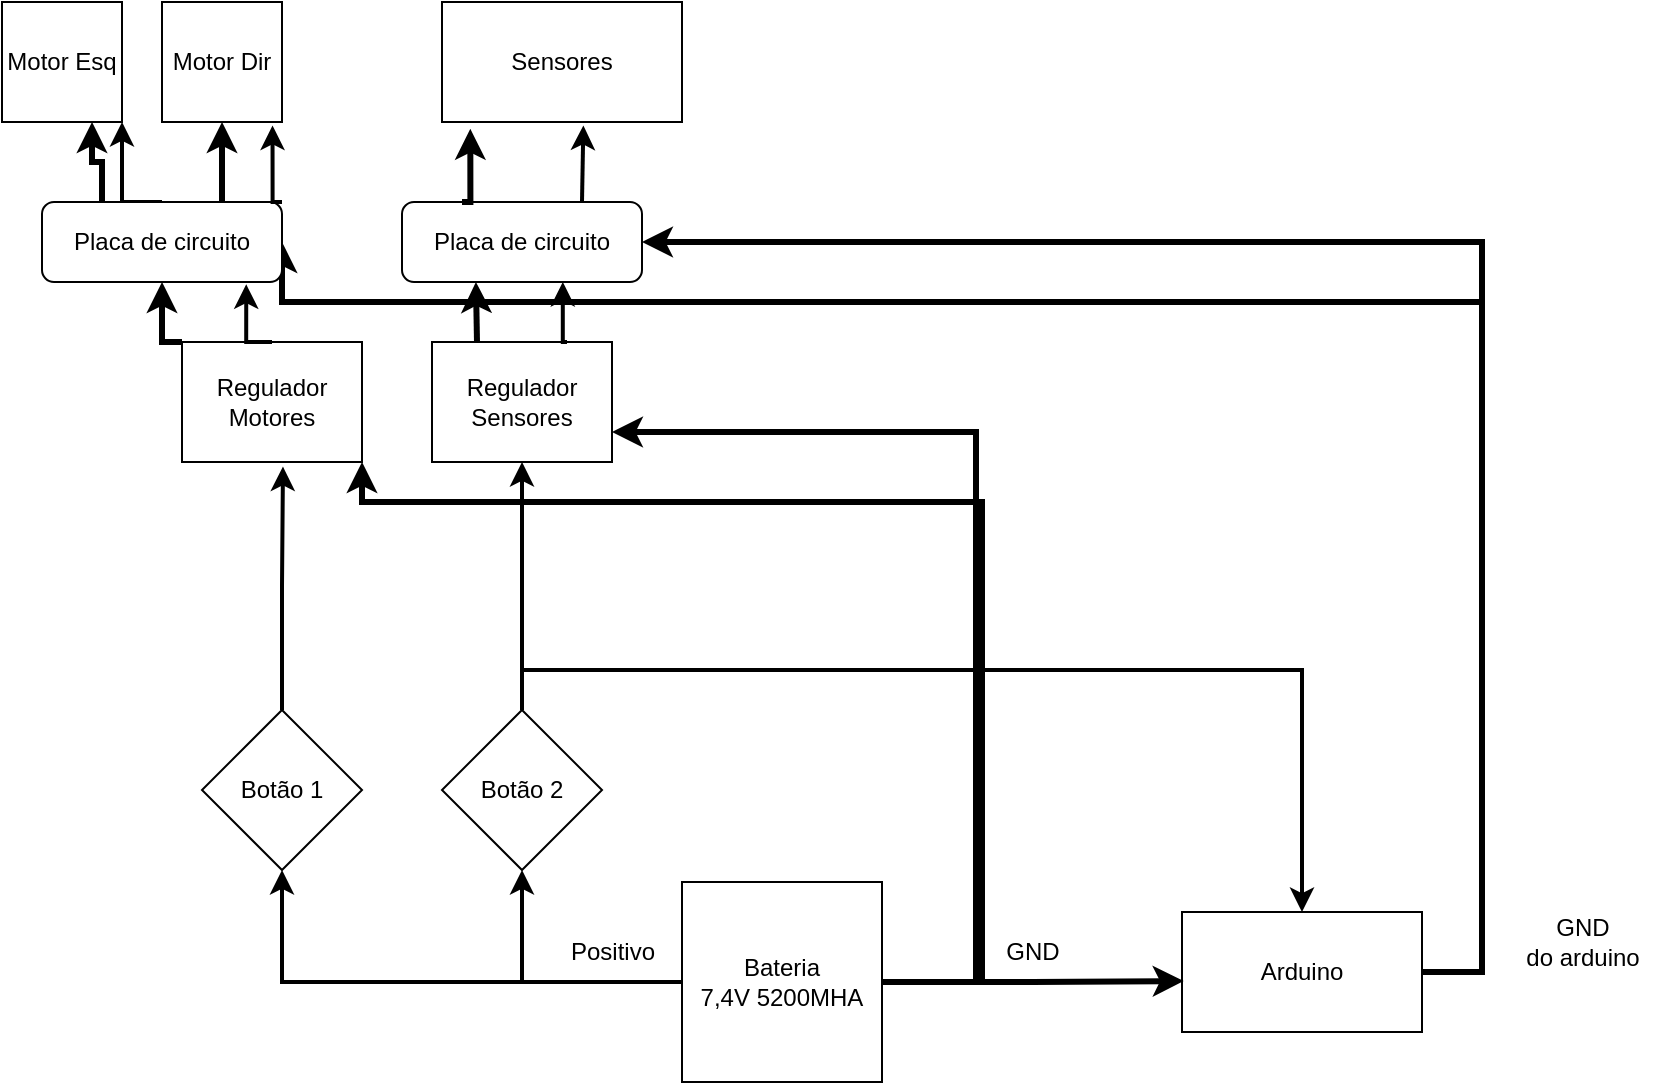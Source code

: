 <mxfile version="26.2.14">
  <diagram name="Página-1" id="YSM_MQxDm-3GhHewfr3g">
    <mxGraphModel dx="1188" dy="648" grid="1" gridSize="10" guides="1" tooltips="1" connect="1" arrows="1" fold="1" page="1" pageScale="1" pageWidth="1169" pageHeight="827" math="0" shadow="0">
      <root>
        <mxCell id="0" />
        <mxCell id="1" parent="0" />
        <mxCell id="hYEr7N7TC_JaiTXXHjEO-11" style="edgeStyle=orthogonalEdgeStyle;rounded=0;orthogonalLoop=1;jettySize=auto;html=1;exitX=0;exitY=0.5;exitDx=0;exitDy=0;entryX=0.5;entryY=1;entryDx=0;entryDy=0;strokeWidth=2;strokeColor=light-dark(#000000,#FF0000);" edge="1" parent="1" source="hYEr7N7TC_JaiTXXHjEO-1" target="hYEr7N7TC_JaiTXXHjEO-6">
          <mxGeometry relative="1" as="geometry" />
        </mxCell>
        <mxCell id="hYEr7N7TC_JaiTXXHjEO-12" style="edgeStyle=orthogonalEdgeStyle;rounded=0;orthogonalLoop=1;jettySize=auto;html=1;entryX=0.5;entryY=1;entryDx=0;entryDy=0;strokeWidth=2;strokeColor=light-dark(#000000,#FF0000);" edge="1" parent="1" source="hYEr7N7TC_JaiTXXHjEO-1" target="hYEr7N7TC_JaiTXXHjEO-5">
          <mxGeometry relative="1" as="geometry" />
        </mxCell>
        <mxCell id="hYEr7N7TC_JaiTXXHjEO-18" style="edgeStyle=orthogonalEdgeStyle;rounded=0;orthogonalLoop=1;jettySize=auto;html=1;entryX=1;entryY=0.75;entryDx=0;entryDy=0;strokeWidth=3;" edge="1" parent="1" target="hYEr7N7TC_JaiTXXHjEO-3">
          <mxGeometry relative="1" as="geometry">
            <mxPoint x="502" y="235" as="targetPoint" />
            <mxPoint x="637" y="510" as="sourcePoint" />
            <Array as="points">
              <mxPoint x="667" y="510" />
              <mxPoint x="667" y="235" />
            </Array>
          </mxGeometry>
        </mxCell>
        <mxCell id="hYEr7N7TC_JaiTXXHjEO-19" style="edgeStyle=orthogonalEdgeStyle;rounded=0;orthogonalLoop=1;jettySize=auto;html=1;entryX=1;entryY=1;entryDx=0;entryDy=0;strokeWidth=3;" edge="1" parent="1" target="hYEr7N7TC_JaiTXXHjEO-2">
          <mxGeometry relative="1" as="geometry">
            <mxPoint x="640" y="260" as="targetPoint" />
            <mxPoint x="620" y="510" as="sourcePoint" />
            <Array as="points">
              <mxPoint x="670" y="510" />
              <mxPoint x="670" y="270" />
              <mxPoint x="360" y="270" />
            </Array>
          </mxGeometry>
        </mxCell>
        <mxCell id="hYEr7N7TC_JaiTXXHjEO-1" value="Bateria&lt;div&gt;7,4V 5200MHA&lt;/div&gt;" style="whiteSpace=wrap;html=1;aspect=fixed;" vertex="1" parent="1">
          <mxGeometry x="520" y="460" width="100" height="100" as="geometry" />
        </mxCell>
        <mxCell id="hYEr7N7TC_JaiTXXHjEO-38" style="edgeStyle=orthogonalEdgeStyle;rounded=0;orthogonalLoop=1;jettySize=auto;html=1;exitX=0;exitY=0;exitDx=0;exitDy=0;entryX=0.5;entryY=1;entryDx=0;entryDy=0;strokeWidth=3;" edge="1" parent="1" source="hYEr7N7TC_JaiTXXHjEO-2" target="hYEr7N7TC_JaiTXXHjEO-24">
          <mxGeometry relative="1" as="geometry" />
        </mxCell>
        <mxCell id="hYEr7N7TC_JaiTXXHjEO-2" value="Regulador&lt;br&gt;Motores" style="rounded=0;whiteSpace=wrap;html=1;" vertex="1" parent="1">
          <mxGeometry x="270" y="190" width="90" height="60" as="geometry" />
        </mxCell>
        <mxCell id="hYEr7N7TC_JaiTXXHjEO-3" value="Regulador&lt;br&gt;Sensores" style="rounded=0;whiteSpace=wrap;html=1;" vertex="1" parent="1">
          <mxGeometry x="395" y="190" width="90" height="60" as="geometry" />
        </mxCell>
        <mxCell id="hYEr7N7TC_JaiTXXHjEO-33" style="edgeStyle=orthogonalEdgeStyle;rounded=0;orthogonalLoop=1;jettySize=auto;html=1;entryX=1;entryY=0.5;entryDx=0;entryDy=0;strokeWidth=3;" edge="1" parent="1" source="hYEr7N7TC_JaiTXXHjEO-4" target="hYEr7N7TC_JaiTXXHjEO-32">
          <mxGeometry relative="1" as="geometry">
            <Array as="points">
              <mxPoint x="920" y="505" />
              <mxPoint x="920" y="140" />
            </Array>
          </mxGeometry>
        </mxCell>
        <mxCell id="hYEr7N7TC_JaiTXXHjEO-34" style="edgeStyle=orthogonalEdgeStyle;rounded=0;orthogonalLoop=1;jettySize=auto;html=1;entryX=1;entryY=0.5;entryDx=0;entryDy=0;strokeWidth=3;" edge="1" parent="1" source="hYEr7N7TC_JaiTXXHjEO-4" target="hYEr7N7TC_JaiTXXHjEO-24">
          <mxGeometry relative="1" as="geometry">
            <Array as="points">
              <mxPoint x="920" y="505" />
              <mxPoint x="920" y="170" />
              <mxPoint x="320" y="170" />
            </Array>
          </mxGeometry>
        </mxCell>
        <mxCell id="hYEr7N7TC_JaiTXXHjEO-4" value="Arduino" style="rounded=0;whiteSpace=wrap;html=1;" vertex="1" parent="1">
          <mxGeometry x="770" y="475" width="120" height="60" as="geometry" />
        </mxCell>
        <mxCell id="hYEr7N7TC_JaiTXXHjEO-5" value="Botão 1" style="rhombus;whiteSpace=wrap;html=1;" vertex="1" parent="1">
          <mxGeometry x="280" y="374" width="80" height="80" as="geometry" />
        </mxCell>
        <mxCell id="hYEr7N7TC_JaiTXXHjEO-14" style="edgeStyle=orthogonalEdgeStyle;rounded=0;orthogonalLoop=1;jettySize=auto;html=1;exitX=0.5;exitY=0;exitDx=0;exitDy=0;entryX=0.5;entryY=0;entryDx=0;entryDy=0;strokeWidth=2;strokeColor=light-dark(#000000,#FF0000);" edge="1" parent="1" source="hYEr7N7TC_JaiTXXHjEO-6" target="hYEr7N7TC_JaiTXXHjEO-4">
          <mxGeometry relative="1" as="geometry" />
        </mxCell>
        <mxCell id="hYEr7N7TC_JaiTXXHjEO-15" style="edgeStyle=orthogonalEdgeStyle;rounded=0;orthogonalLoop=1;jettySize=auto;html=1;exitX=0.5;exitY=0;exitDx=0;exitDy=0;entryX=0.5;entryY=1;entryDx=0;entryDy=0;strokeWidth=2;strokeColor=light-dark(#000000,#FF0000);" edge="1" parent="1" source="hYEr7N7TC_JaiTXXHjEO-6" target="hYEr7N7TC_JaiTXXHjEO-3">
          <mxGeometry relative="1" as="geometry" />
        </mxCell>
        <mxCell id="hYEr7N7TC_JaiTXXHjEO-6" value="Botão 2" style="rhombus;whiteSpace=wrap;html=1;" vertex="1" parent="1">
          <mxGeometry x="400" y="374" width="80" height="80" as="geometry" />
        </mxCell>
        <mxCell id="hYEr7N7TC_JaiTXXHjEO-8" value="GND" style="text;html=1;align=center;verticalAlign=middle;resizable=0;points=[];autosize=1;strokeColor=none;fillColor=none;" vertex="1" parent="1">
          <mxGeometry x="670" y="480" width="50" height="30" as="geometry" />
        </mxCell>
        <mxCell id="hYEr7N7TC_JaiTXXHjEO-10" style="edgeStyle=orthogonalEdgeStyle;rounded=0;orthogonalLoop=1;jettySize=auto;html=1;entryX=0.007;entryY=0.575;entryDx=0;entryDy=0;entryPerimeter=0;strokeWidth=3;" edge="1" parent="1" source="hYEr7N7TC_JaiTXXHjEO-1" target="hYEr7N7TC_JaiTXXHjEO-4">
          <mxGeometry relative="1" as="geometry" />
        </mxCell>
        <mxCell id="hYEr7N7TC_JaiTXXHjEO-13" value="Positivo" style="text;html=1;align=center;verticalAlign=middle;resizable=0;points=[];autosize=1;strokeColor=none;fillColor=none;" vertex="1" parent="1">
          <mxGeometry x="450" y="480" width="70" height="30" as="geometry" />
        </mxCell>
        <mxCell id="hYEr7N7TC_JaiTXXHjEO-17" style="edgeStyle=orthogonalEdgeStyle;rounded=0;orthogonalLoop=1;jettySize=auto;html=1;entryX=0.561;entryY=1.038;entryDx=0;entryDy=0;entryPerimeter=0;strokeWidth=2;strokeColor=light-dark(#000000,#FF0000);" edge="1" parent="1" source="hYEr7N7TC_JaiTXXHjEO-5" target="hYEr7N7TC_JaiTXXHjEO-2">
          <mxGeometry relative="1" as="geometry" />
        </mxCell>
        <mxCell id="hYEr7N7TC_JaiTXXHjEO-22" value="Motor Esq" style="whiteSpace=wrap;html=1;aspect=fixed;" vertex="1" parent="1">
          <mxGeometry x="180" y="20" width="60" height="60" as="geometry" />
        </mxCell>
        <mxCell id="hYEr7N7TC_JaiTXXHjEO-23" value="Motor Dir" style="whiteSpace=wrap;html=1;aspect=fixed;" vertex="1" parent="1">
          <mxGeometry x="260" y="20" width="60" height="60" as="geometry" />
        </mxCell>
        <mxCell id="hYEr7N7TC_JaiTXXHjEO-40" style="edgeStyle=orthogonalEdgeStyle;rounded=0;orthogonalLoop=1;jettySize=auto;html=1;exitX=0.25;exitY=0;exitDx=0;exitDy=0;entryX=0.75;entryY=1;entryDx=0;entryDy=0;strokeWidth=3;" edge="1" parent="1" source="hYEr7N7TC_JaiTXXHjEO-24" target="hYEr7N7TC_JaiTXXHjEO-22">
          <mxGeometry relative="1" as="geometry" />
        </mxCell>
        <mxCell id="hYEr7N7TC_JaiTXXHjEO-41" style="edgeStyle=orthogonalEdgeStyle;rounded=0;orthogonalLoop=1;jettySize=auto;html=1;exitX=0.5;exitY=0;exitDx=0;exitDy=0;entryX=1;entryY=1;entryDx=0;entryDy=0;strokeColor=light-dark(#000000,#FF0000);strokeWidth=2;" edge="1" parent="1" source="hYEr7N7TC_JaiTXXHjEO-24" target="hYEr7N7TC_JaiTXXHjEO-22">
          <mxGeometry relative="1" as="geometry">
            <Array as="points">
              <mxPoint x="240" y="120" />
            </Array>
          </mxGeometry>
        </mxCell>
        <mxCell id="hYEr7N7TC_JaiTXXHjEO-43" style="edgeStyle=orthogonalEdgeStyle;rounded=0;orthogonalLoop=1;jettySize=auto;html=1;exitX=0.75;exitY=0;exitDx=0;exitDy=0;entryX=0.5;entryY=1;entryDx=0;entryDy=0;strokeWidth=3;" edge="1" parent="1" source="hYEr7N7TC_JaiTXXHjEO-24" target="hYEr7N7TC_JaiTXXHjEO-23">
          <mxGeometry relative="1" as="geometry" />
        </mxCell>
        <mxCell id="hYEr7N7TC_JaiTXXHjEO-24" value="Placa de circuito" style="rounded=1;whiteSpace=wrap;html=1;" vertex="1" parent="1">
          <mxGeometry x="200" y="120" width="120" height="40" as="geometry" />
        </mxCell>
        <mxCell id="hYEr7N7TC_JaiTXXHjEO-26" value="GND&lt;div&gt;do arduino&lt;/div&gt;" style="text;html=1;align=center;verticalAlign=middle;resizable=0;points=[];autosize=1;strokeColor=none;fillColor=none;" vertex="1" parent="1">
          <mxGeometry x="930" y="470" width="80" height="40" as="geometry" />
        </mxCell>
        <mxCell id="hYEr7N7TC_JaiTXXHjEO-32" value="Placa de circuito" style="rounded=1;whiteSpace=wrap;html=1;" vertex="1" parent="1">
          <mxGeometry x="380" y="120" width="120" height="40" as="geometry" />
        </mxCell>
        <mxCell id="hYEr7N7TC_JaiTXXHjEO-35" value="Sensores" style="rounded=0;whiteSpace=wrap;html=1;" vertex="1" parent="1">
          <mxGeometry x="400" y="20" width="120" height="60" as="geometry" />
        </mxCell>
        <mxCell id="hYEr7N7TC_JaiTXXHjEO-36" style="edgeStyle=orthogonalEdgeStyle;rounded=0;orthogonalLoop=1;jettySize=auto;html=1;exitX=0.25;exitY=0;exitDx=0;exitDy=0;entryX=0.308;entryY=1;entryDx=0;entryDy=0;entryPerimeter=0;strokeWidth=3;" edge="1" parent="1" source="hYEr7N7TC_JaiTXXHjEO-3" target="hYEr7N7TC_JaiTXXHjEO-32">
          <mxGeometry relative="1" as="geometry" />
        </mxCell>
        <mxCell id="hYEr7N7TC_JaiTXXHjEO-37" style="edgeStyle=orthogonalEdgeStyle;rounded=0;orthogonalLoop=1;jettySize=auto;html=1;exitX=0.75;exitY=0;exitDx=0;exitDy=0;entryX=0.67;entryY=1;entryDx=0;entryDy=0;entryPerimeter=0;strokeColor=light-dark(#000000,#FF0000);strokeWidth=2;" edge="1" parent="1" source="hYEr7N7TC_JaiTXXHjEO-3" target="hYEr7N7TC_JaiTXXHjEO-32">
          <mxGeometry relative="1" as="geometry" />
        </mxCell>
        <mxCell id="hYEr7N7TC_JaiTXXHjEO-39" style="edgeStyle=orthogonalEdgeStyle;rounded=0;orthogonalLoop=1;jettySize=auto;html=1;exitX=0.5;exitY=0;exitDx=0;exitDy=0;entryX=0.851;entryY=1.029;entryDx=0;entryDy=0;entryPerimeter=0;strokeWidth=2;strokeColor=light-dark(#000000,#FF0000);" edge="1" parent="1" source="hYEr7N7TC_JaiTXXHjEO-2" target="hYEr7N7TC_JaiTXXHjEO-24">
          <mxGeometry relative="1" as="geometry" />
        </mxCell>
        <mxCell id="hYEr7N7TC_JaiTXXHjEO-44" style="edgeStyle=orthogonalEdgeStyle;rounded=0;orthogonalLoop=1;jettySize=auto;html=1;exitX=1;exitY=0;exitDx=0;exitDy=0;entryX=0.921;entryY=1.029;entryDx=0;entryDy=0;entryPerimeter=0;strokeColor=light-dark(#000000,#FF0000);strokeWidth=2;" edge="1" parent="1" source="hYEr7N7TC_JaiTXXHjEO-24" target="hYEr7N7TC_JaiTXXHjEO-23">
          <mxGeometry relative="1" as="geometry" />
        </mxCell>
        <mxCell id="hYEr7N7TC_JaiTXXHjEO-46" style="edgeStyle=orthogonalEdgeStyle;rounded=0;orthogonalLoop=1;jettySize=auto;html=1;exitX=0.25;exitY=0;exitDx=0;exitDy=0;entryX=0.118;entryY=1.057;entryDx=0;entryDy=0;entryPerimeter=0;strokeWidth=3;" edge="1" parent="1" source="hYEr7N7TC_JaiTXXHjEO-32" target="hYEr7N7TC_JaiTXXHjEO-35">
          <mxGeometry relative="1" as="geometry" />
        </mxCell>
        <mxCell id="hYEr7N7TC_JaiTXXHjEO-47" style="edgeStyle=orthogonalEdgeStyle;rounded=0;orthogonalLoop=1;jettySize=auto;html=1;exitX=0.75;exitY=0;exitDx=0;exitDy=0;entryX=0.589;entryY=1.029;entryDx=0;entryDy=0;entryPerimeter=0;strokeColor=light-dark(#000000,#FF0000);strokeWidth=2;" edge="1" parent="1" source="hYEr7N7TC_JaiTXXHjEO-32" target="hYEr7N7TC_JaiTXXHjEO-35">
          <mxGeometry relative="1" as="geometry" />
        </mxCell>
      </root>
    </mxGraphModel>
  </diagram>
</mxfile>
